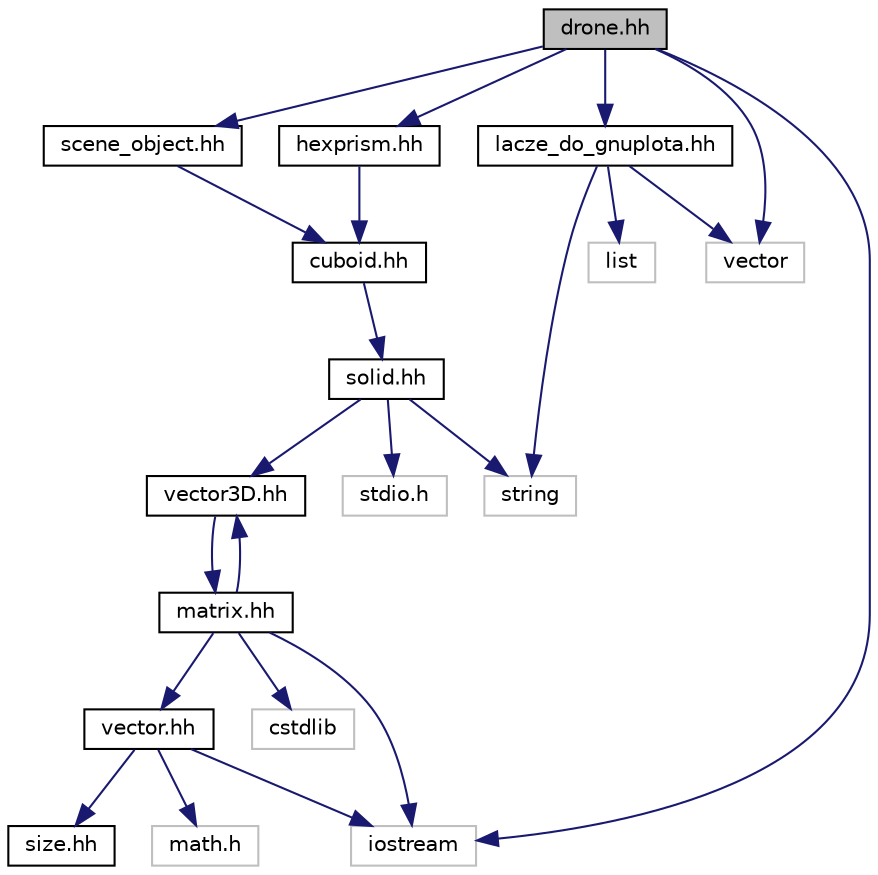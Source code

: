 digraph "drone.hh"
{
 // LATEX_PDF_SIZE
  edge [fontname="Helvetica",fontsize="10",labelfontname="Helvetica",labelfontsize="10"];
  node [fontname="Helvetica",fontsize="10",shape=record];
  Node1 [label="drone.hh",height=0.2,width=0.4,color="black", fillcolor="grey75", style="filled", fontcolor="black",tooltip="Definicja klasy Drone."];
  Node1 -> Node2 [color="midnightblue",fontsize="10",style="solid",fontname="Helvetica"];
  Node2 [label="hexprism.hh",height=0.2,width=0.4,color="black", fillcolor="white", style="filled",URL="$hexprism_8hh.html",tooltip="Deklaracja klasy HexPrism."];
  Node2 -> Node3 [color="midnightblue",fontsize="10",style="solid",fontname="Helvetica"];
  Node3 [label="cuboid.hh",height=0.2,width=0.4,color="black", fillcolor="white", style="filled",URL="$cuboid_8hh.html",tooltip="Deklaracja klasy Cuboid."];
  Node3 -> Node4 [color="midnightblue",fontsize="10",style="solid",fontname="Helvetica"];
  Node4 [label="solid.hh",height=0.2,width=0.4,color="black", fillcolor="white", style="filled",URL="$solid_8hh.html",tooltip="Definicja klasy Solid."];
  Node4 -> Node5 [color="midnightblue",fontsize="10",style="solid",fontname="Helvetica"];
  Node5 [label="vector3D.hh",height=0.2,width=0.4,color="black", fillcolor="white", style="filled",URL="$vector3_d_8hh.html",tooltip="konkretyzacja szablonu Vector3D"];
  Node5 -> Node6 [color="midnightblue",fontsize="10",style="solid",fontname="Helvetica"];
  Node6 [label="matrix.hh",height=0.2,width=0.4,color="black", fillcolor="white", style="filled",URL="$matrix_8hh.html",tooltip="Definicja szablonu Matrix."];
  Node6 -> Node7 [color="midnightblue",fontsize="10",style="solid",fontname="Helvetica"];
  Node7 [label="vector.hh",height=0.2,width=0.4,color="black", fillcolor="white", style="filled",URL="$vector_8hh.html",tooltip="Definicja szablonu Vector."];
  Node7 -> Node8 [color="midnightblue",fontsize="10",style="solid",fontname="Helvetica"];
  Node8 [label="size.hh",height=0.2,width=0.4,color="black", fillcolor="white", style="filled",URL="$size_8hh.html",tooltip=" "];
  Node7 -> Node9 [color="midnightblue",fontsize="10",style="solid",fontname="Helvetica"];
  Node9 [label="iostream",height=0.2,width=0.4,color="grey75", fillcolor="white", style="filled",tooltip=" "];
  Node7 -> Node10 [color="midnightblue",fontsize="10",style="solid",fontname="Helvetica"];
  Node10 [label="math.h",height=0.2,width=0.4,color="grey75", fillcolor="white", style="filled",tooltip=" "];
  Node6 -> Node5 [color="midnightblue",fontsize="10",style="solid",fontname="Helvetica"];
  Node6 -> Node9 [color="midnightblue",fontsize="10",style="solid",fontname="Helvetica"];
  Node6 -> Node11 [color="midnightblue",fontsize="10",style="solid",fontname="Helvetica"];
  Node11 [label="cstdlib",height=0.2,width=0.4,color="grey75", fillcolor="white", style="filled",tooltip=" "];
  Node4 -> Node12 [color="midnightblue",fontsize="10",style="solid",fontname="Helvetica"];
  Node12 [label="stdio.h",height=0.2,width=0.4,color="grey75", fillcolor="white", style="filled",tooltip=" "];
  Node4 -> Node13 [color="midnightblue",fontsize="10",style="solid",fontname="Helvetica"];
  Node13 [label="string",height=0.2,width=0.4,color="grey75", fillcolor="white", style="filled",tooltip=" "];
  Node1 -> Node14 [color="midnightblue",fontsize="10",style="solid",fontname="Helvetica"];
  Node14 [label="scene_object.hh",height=0.2,width=0.4,color="black", fillcolor="white", style="filled",URL="$scene__object_8hh.html",tooltip="Definicja klasy SceneObject."];
  Node14 -> Node3 [color="midnightblue",fontsize="10",style="solid",fontname="Helvetica"];
  Node1 -> Node15 [color="midnightblue",fontsize="10",style="solid",fontname="Helvetica"];
  Node15 [label="lacze_do_gnuplota.hh",height=0.2,width=0.4,color="black", fillcolor="white", style="filled",URL="$lacze__do__gnuplota_8hh.html",tooltip=" "];
  Node15 -> Node13 [color="midnightblue",fontsize="10",style="solid",fontname="Helvetica"];
  Node15 -> Node16 [color="midnightblue",fontsize="10",style="solid",fontname="Helvetica"];
  Node16 [label="list",height=0.2,width=0.4,color="grey75", fillcolor="white", style="filled",tooltip=" "];
  Node15 -> Node17 [color="midnightblue",fontsize="10",style="solid",fontname="Helvetica"];
  Node17 [label="vector",height=0.2,width=0.4,color="grey75", fillcolor="white", style="filled",tooltip=" "];
  Node1 -> Node9 [color="midnightblue",fontsize="10",style="solid",fontname="Helvetica"];
  Node1 -> Node17 [color="midnightblue",fontsize="10",style="solid",fontname="Helvetica"];
}
